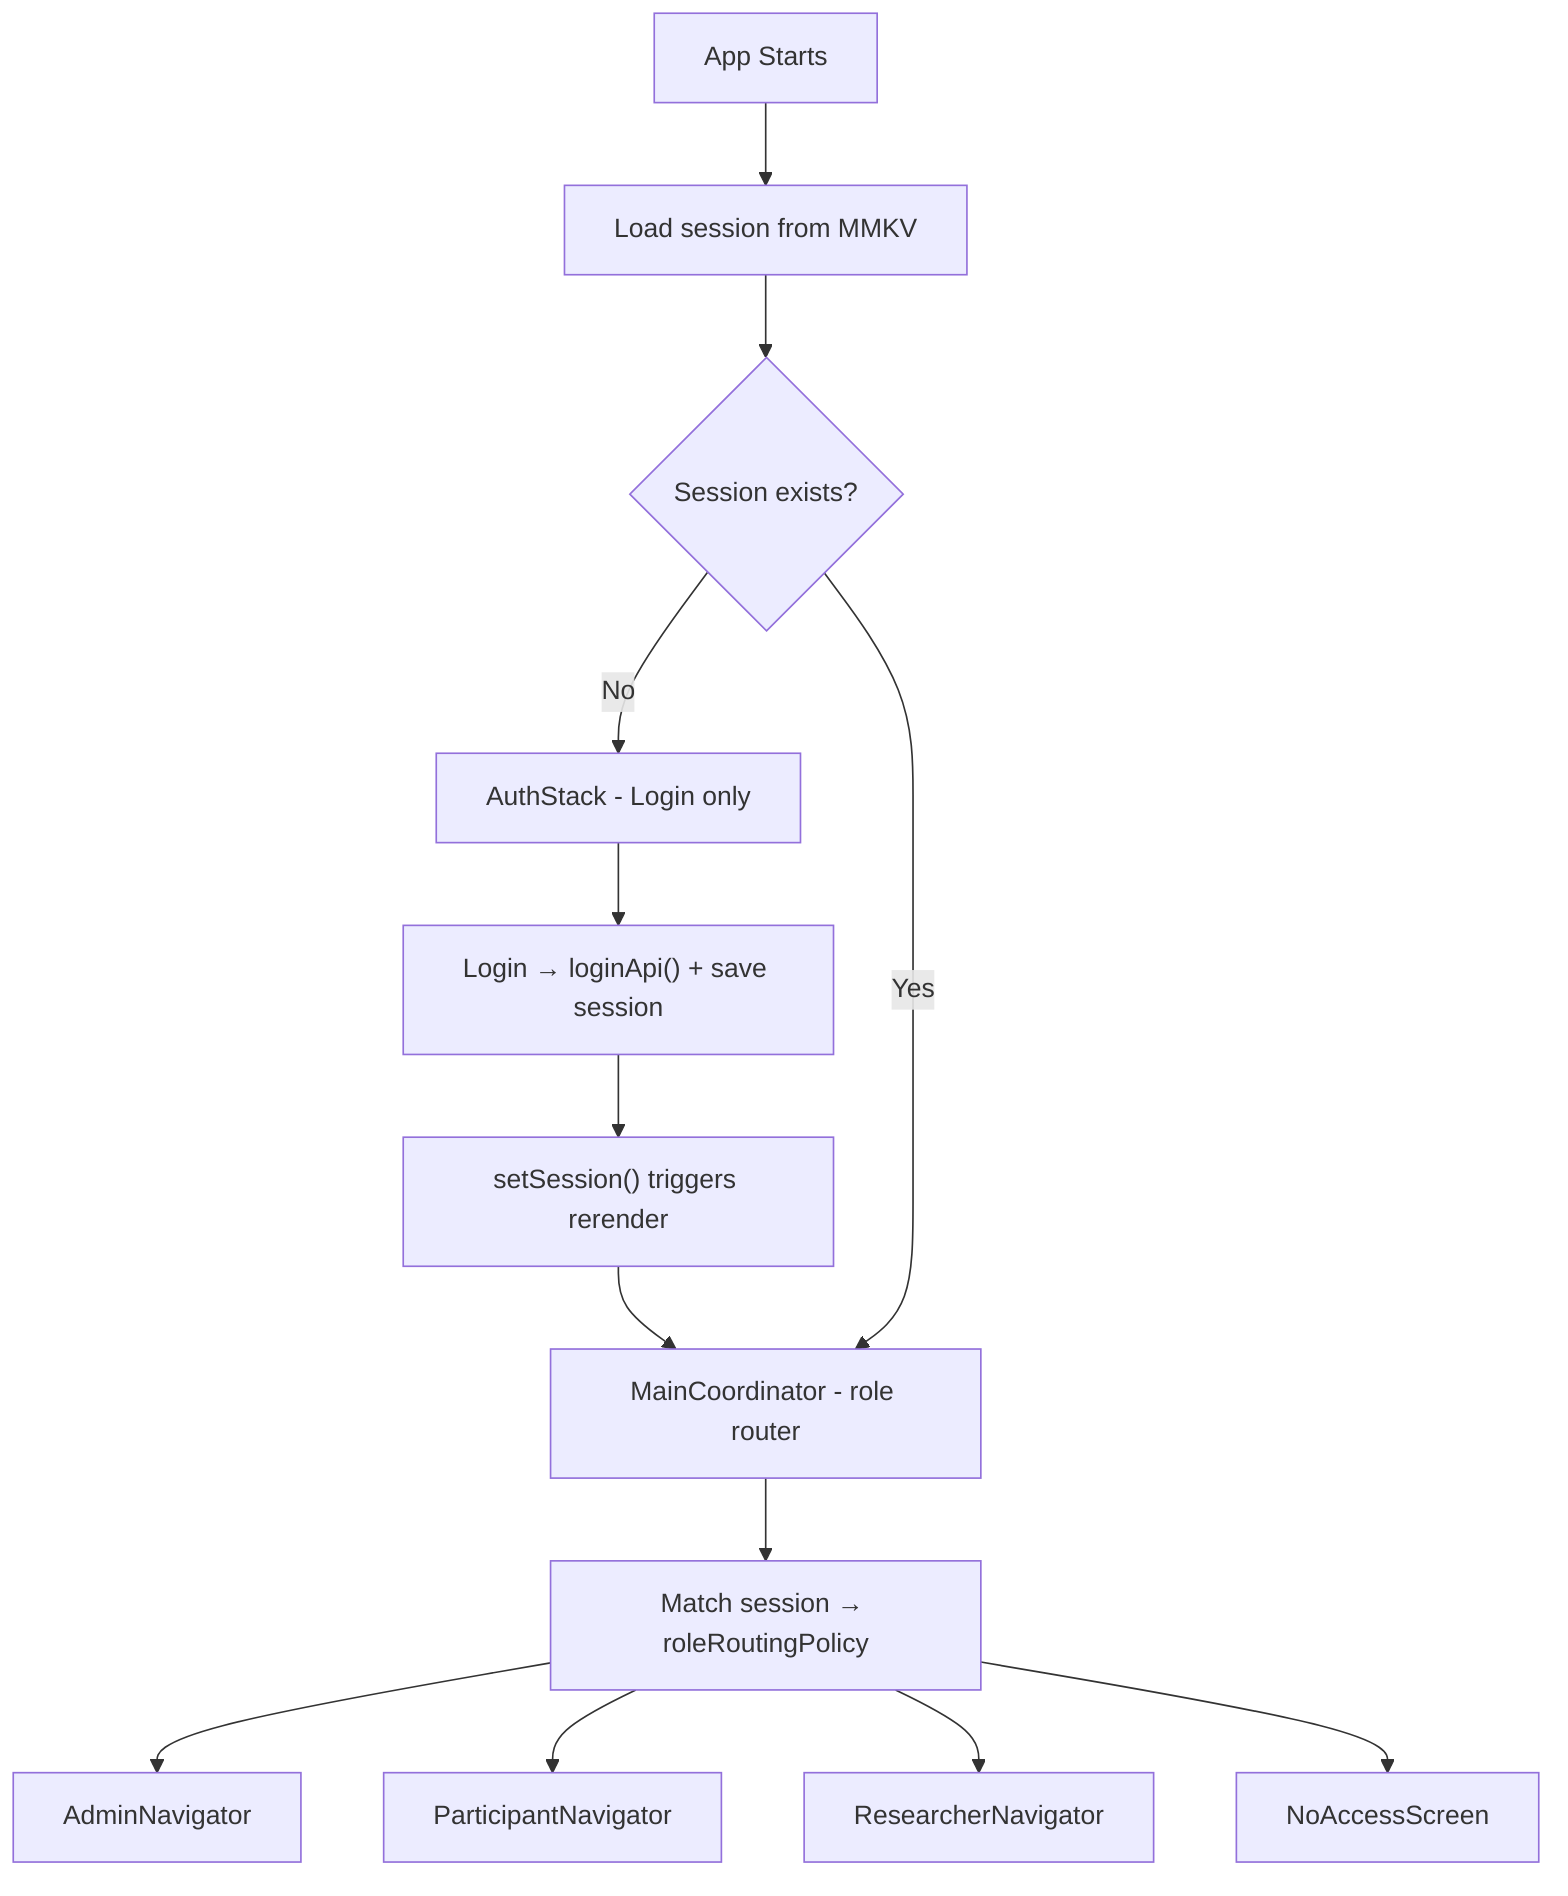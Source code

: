 flowchart TD
  Start["App Starts"]
  LoadMMKV["Load session from MMKV"]
  HasSession{"Session exists?"}

  AuthStack["AuthStack - Login only"]
  LoginCall["Login → loginApi() + save session"]
  SetSession["setSession() triggers rerender"]

  MainCoordinator["MainCoordinator - role router"]
  MatchPolicy["Match session → roleRoutingPolicy"]
  Admin["AdminNavigator"]
  Participant["ParticipantNavigator"]
  Researcher["ResearcherNavigator"]
  NoAccess["NoAccessScreen"]

  Start --> LoadMMKV --> HasSession
  HasSession -- "No" --> AuthStack
  AuthStack --> LoginCall --> SetSession --> MainCoordinator
  HasSession -- "Yes" --> MainCoordinator

  MainCoordinator --> MatchPolicy
  MatchPolicy --> Admin
  MatchPolicy --> Participant
  MatchPolicy --> Researcher
  MatchPolicy --> NoAccess
